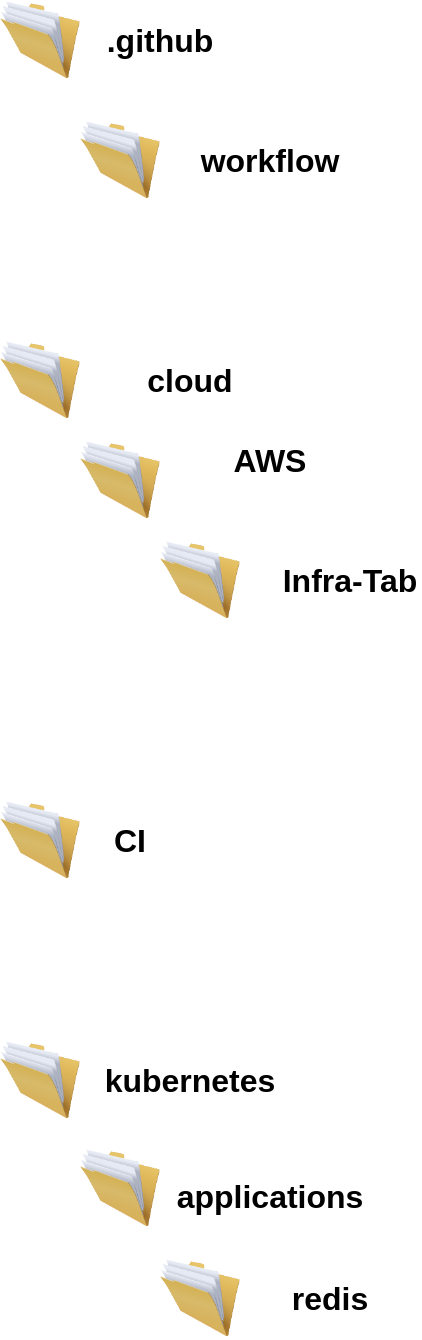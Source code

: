 <mxfile version="21.7.1" type="github">
  <diagram name="Página-1" id="TD3UC1gxRgC4CrVnh2Rm">
    <mxGraphModel dx="2440" dy="892" grid="1" gridSize="10" guides="1" tooltips="1" connect="1" arrows="1" fold="1" page="1" pageScale="1" pageWidth="827" pageHeight="1169" math="0" shadow="0">
      <root>
        <mxCell id="0" />
        <mxCell id="1" parent="0" />
        <mxCell id="D6mrxB-c_qmbISeZ87xG-1" value="" style="image;html=1;image=img/lib/clip_art/general/Full_Folder_128x128.png" vertex="1" parent="1">
          <mxGeometry x="40" y="40" width="40" height="40" as="geometry" />
        </mxCell>
        <mxCell id="D6mrxB-c_qmbISeZ87xG-16" value="&lt;font size=&quot;1&quot; style=&quot;&quot;&gt;&lt;b style=&quot;font-size: 16px;&quot;&gt;.github&lt;/b&gt;&lt;/font&gt;" style="text;html=1;strokeColor=none;fillColor=none;align=center;verticalAlign=middle;whiteSpace=wrap;rounded=0;" vertex="1" parent="1">
          <mxGeometry x="100" y="50" width="40" height="20" as="geometry" />
        </mxCell>
        <mxCell id="D6mrxB-c_qmbISeZ87xG-35" value="" style="image;html=1;image=img/lib/clip_art/general/Full_Folder_128x128.png" vertex="1" parent="1">
          <mxGeometry x="80" y="100" width="40" height="40" as="geometry" />
        </mxCell>
        <mxCell id="D6mrxB-c_qmbISeZ87xG-36" value="&lt;font size=&quot;1&quot; style=&quot;&quot;&gt;&lt;b style=&quot;font-size: 16px;&quot;&gt;workflow&lt;/b&gt;&lt;/font&gt;" style="text;html=1;strokeColor=none;fillColor=none;align=center;verticalAlign=middle;whiteSpace=wrap;rounded=0;" vertex="1" parent="1">
          <mxGeometry x="140" y="110" width="70" height="20" as="geometry" />
        </mxCell>
        <mxCell id="D6mrxB-c_qmbISeZ87xG-38" value="" style="image;html=1;image=img/lib/clip_art/general/Full_Folder_128x128.png" vertex="1" parent="1">
          <mxGeometry x="40" y="210" width="40" height="40" as="geometry" />
        </mxCell>
        <mxCell id="D6mrxB-c_qmbISeZ87xG-39" value="" style="image;html=1;image=img/lib/clip_art/general/Full_Folder_128x128.png" vertex="1" parent="1">
          <mxGeometry x="80" y="260" width="40" height="40" as="geometry" />
        </mxCell>
        <mxCell id="D6mrxB-c_qmbISeZ87xG-40" value="" style="image;html=1;image=img/lib/clip_art/general/Full_Folder_128x128.png" vertex="1" parent="1">
          <mxGeometry x="120" y="310" width="40" height="40" as="geometry" />
        </mxCell>
        <mxCell id="D6mrxB-c_qmbISeZ87xG-41" value="&lt;font size=&quot;1&quot; style=&quot;&quot;&gt;&lt;b style=&quot;font-size: 16px;&quot;&gt;cloud&lt;/b&gt;&lt;/font&gt;" style="text;html=1;strokeColor=none;fillColor=none;align=center;verticalAlign=middle;whiteSpace=wrap;rounded=0;" vertex="1" parent="1">
          <mxGeometry x="100" y="220" width="70" height="20" as="geometry" />
        </mxCell>
        <mxCell id="D6mrxB-c_qmbISeZ87xG-42" value="&lt;font size=&quot;1&quot; style=&quot;&quot;&gt;&lt;b style=&quot;font-size: 16px;&quot;&gt;AWS&lt;br&gt;&lt;br&gt;&lt;/b&gt;&lt;/font&gt;" style="text;html=1;strokeColor=none;fillColor=none;align=center;verticalAlign=middle;whiteSpace=wrap;rounded=0;" vertex="1" parent="1">
          <mxGeometry x="140" y="270" width="70" height="20" as="geometry" />
        </mxCell>
        <mxCell id="D6mrxB-c_qmbISeZ87xG-43" value="&lt;span style=&quot;font-size: 16px;&quot;&gt;&lt;b&gt;Infra-Tab&lt;/b&gt;&lt;/span&gt;" style="text;html=1;strokeColor=none;fillColor=none;align=center;verticalAlign=middle;whiteSpace=wrap;rounded=0;" vertex="1" parent="1">
          <mxGeometry x="180" y="320" width="70" height="20" as="geometry" />
        </mxCell>
        <mxCell id="D6mrxB-c_qmbISeZ87xG-44" value="" style="image;html=1;image=img/lib/clip_art/general/Full_Folder_128x128.png" vertex="1" parent="1">
          <mxGeometry x="40" y="440" width="40" height="40" as="geometry" />
        </mxCell>
        <mxCell id="D6mrxB-c_qmbISeZ87xG-45" value="&lt;span style=&quot;font-size: 16px;&quot;&gt;&lt;b&gt;CI&lt;/b&gt;&lt;/span&gt;" style="text;html=1;strokeColor=none;fillColor=none;align=center;verticalAlign=middle;whiteSpace=wrap;rounded=0;" vertex="1" parent="1">
          <mxGeometry x="70" y="450" width="70" height="20" as="geometry" />
        </mxCell>
        <mxCell id="D6mrxB-c_qmbISeZ87xG-46" value="" style="image;html=1;image=img/lib/clip_art/general/Full_Folder_128x128.png" vertex="1" parent="1">
          <mxGeometry x="40" y="560" width="40" height="40" as="geometry" />
        </mxCell>
        <mxCell id="D6mrxB-c_qmbISeZ87xG-47" value="" style="image;html=1;image=img/lib/clip_art/general/Full_Folder_128x128.png" vertex="1" parent="1">
          <mxGeometry x="80" y="614" width="40" height="40" as="geometry" />
        </mxCell>
        <mxCell id="D6mrxB-c_qmbISeZ87xG-48" value="&lt;span style=&quot;font-size: 16px;&quot;&gt;&lt;b&gt;kubernetes&lt;/b&gt;&lt;/span&gt;" style="text;html=1;strokeColor=none;fillColor=none;align=center;verticalAlign=middle;whiteSpace=wrap;rounded=0;" vertex="1" parent="1">
          <mxGeometry x="100" y="570" width="70" height="20" as="geometry" />
        </mxCell>
        <mxCell id="D6mrxB-c_qmbISeZ87xG-49" value="&lt;span style=&quot;font-size: 16px;&quot;&gt;&lt;b&gt;applications&lt;br&gt;&lt;/b&gt;&lt;/span&gt;" style="text;html=1;strokeColor=none;fillColor=none;align=center;verticalAlign=middle;whiteSpace=wrap;rounded=0;" vertex="1" parent="1">
          <mxGeometry x="140" y="628" width="70" height="20" as="geometry" />
        </mxCell>
        <mxCell id="D6mrxB-c_qmbISeZ87xG-50" value="" style="image;html=1;image=img/lib/clip_art/general/Full_Folder_128x128.png" vertex="1" parent="1">
          <mxGeometry x="120" y="669" width="40" height="40" as="geometry" />
        </mxCell>
        <mxCell id="D6mrxB-c_qmbISeZ87xG-51" value="&lt;span style=&quot;font-size: 16px;&quot;&gt;&lt;b&gt;redis&lt;/b&gt;&lt;/span&gt;" style="text;html=1;strokeColor=none;fillColor=none;align=center;verticalAlign=middle;whiteSpace=wrap;rounded=0;" vertex="1" parent="1">
          <mxGeometry x="170" y="679" width="70" height="20" as="geometry" />
        </mxCell>
      </root>
    </mxGraphModel>
  </diagram>
</mxfile>
